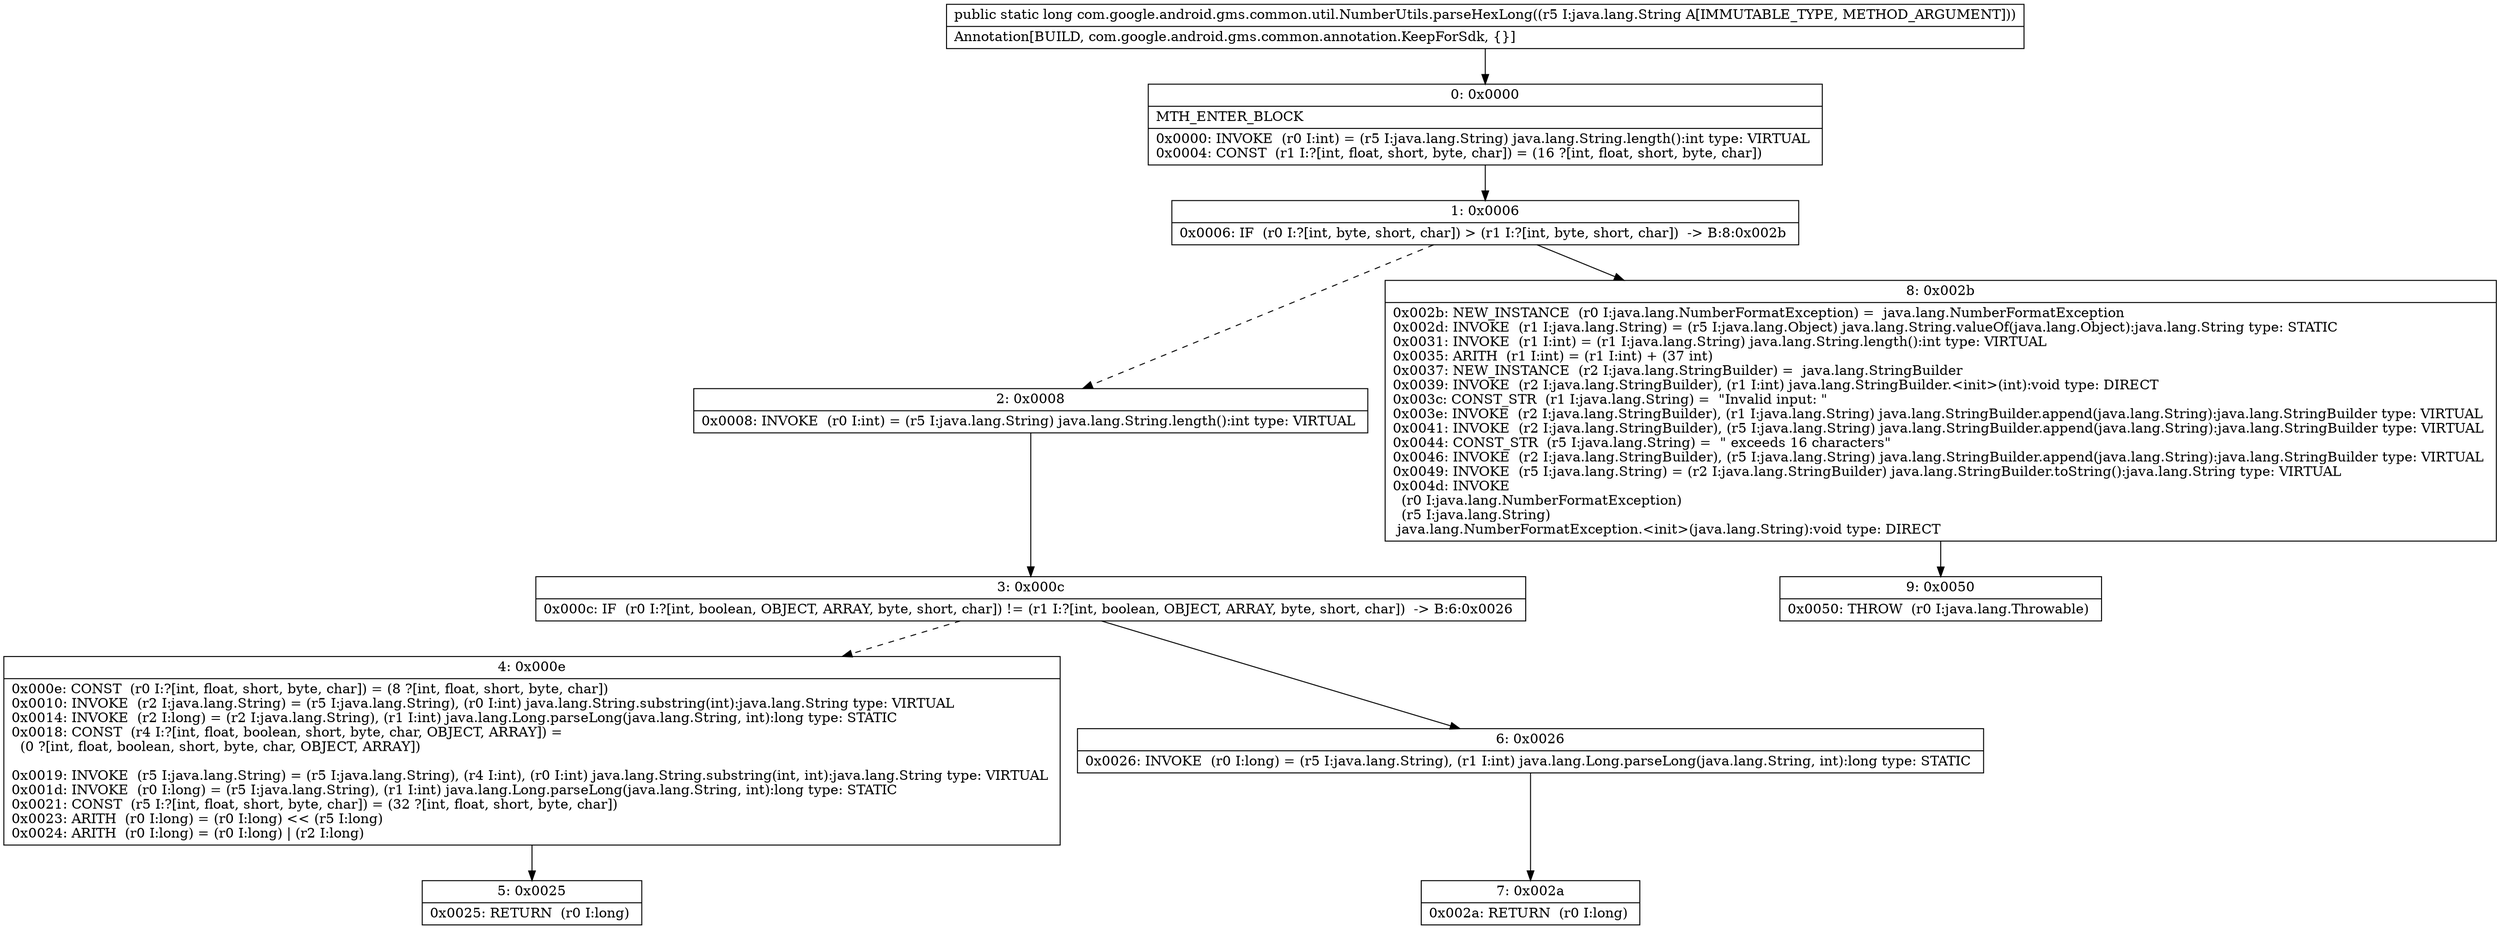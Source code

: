 digraph "CFG forcom.google.android.gms.common.util.NumberUtils.parseHexLong(Ljava\/lang\/String;)J" {
Node_0 [shape=record,label="{0\:\ 0x0000|MTH_ENTER_BLOCK\l|0x0000: INVOKE  (r0 I:int) = (r5 I:java.lang.String) java.lang.String.length():int type: VIRTUAL \l0x0004: CONST  (r1 I:?[int, float, short, byte, char]) = (16 ?[int, float, short, byte, char]) \l}"];
Node_1 [shape=record,label="{1\:\ 0x0006|0x0006: IF  (r0 I:?[int, byte, short, char]) \> (r1 I:?[int, byte, short, char])  \-\> B:8:0x002b \l}"];
Node_2 [shape=record,label="{2\:\ 0x0008|0x0008: INVOKE  (r0 I:int) = (r5 I:java.lang.String) java.lang.String.length():int type: VIRTUAL \l}"];
Node_3 [shape=record,label="{3\:\ 0x000c|0x000c: IF  (r0 I:?[int, boolean, OBJECT, ARRAY, byte, short, char]) != (r1 I:?[int, boolean, OBJECT, ARRAY, byte, short, char])  \-\> B:6:0x0026 \l}"];
Node_4 [shape=record,label="{4\:\ 0x000e|0x000e: CONST  (r0 I:?[int, float, short, byte, char]) = (8 ?[int, float, short, byte, char]) \l0x0010: INVOKE  (r2 I:java.lang.String) = (r5 I:java.lang.String), (r0 I:int) java.lang.String.substring(int):java.lang.String type: VIRTUAL \l0x0014: INVOKE  (r2 I:long) = (r2 I:java.lang.String), (r1 I:int) java.lang.Long.parseLong(java.lang.String, int):long type: STATIC \l0x0018: CONST  (r4 I:?[int, float, boolean, short, byte, char, OBJECT, ARRAY]) = \l  (0 ?[int, float, boolean, short, byte, char, OBJECT, ARRAY])\l \l0x0019: INVOKE  (r5 I:java.lang.String) = (r5 I:java.lang.String), (r4 I:int), (r0 I:int) java.lang.String.substring(int, int):java.lang.String type: VIRTUAL \l0x001d: INVOKE  (r0 I:long) = (r5 I:java.lang.String), (r1 I:int) java.lang.Long.parseLong(java.lang.String, int):long type: STATIC \l0x0021: CONST  (r5 I:?[int, float, short, byte, char]) = (32 ?[int, float, short, byte, char]) \l0x0023: ARITH  (r0 I:long) = (r0 I:long) \<\< (r5 I:long) \l0x0024: ARITH  (r0 I:long) = (r0 I:long) \| (r2 I:long) \l}"];
Node_5 [shape=record,label="{5\:\ 0x0025|0x0025: RETURN  (r0 I:long) \l}"];
Node_6 [shape=record,label="{6\:\ 0x0026|0x0026: INVOKE  (r0 I:long) = (r5 I:java.lang.String), (r1 I:int) java.lang.Long.parseLong(java.lang.String, int):long type: STATIC \l}"];
Node_7 [shape=record,label="{7\:\ 0x002a|0x002a: RETURN  (r0 I:long) \l}"];
Node_8 [shape=record,label="{8\:\ 0x002b|0x002b: NEW_INSTANCE  (r0 I:java.lang.NumberFormatException) =  java.lang.NumberFormatException \l0x002d: INVOKE  (r1 I:java.lang.String) = (r5 I:java.lang.Object) java.lang.String.valueOf(java.lang.Object):java.lang.String type: STATIC \l0x0031: INVOKE  (r1 I:int) = (r1 I:java.lang.String) java.lang.String.length():int type: VIRTUAL \l0x0035: ARITH  (r1 I:int) = (r1 I:int) + (37 int) \l0x0037: NEW_INSTANCE  (r2 I:java.lang.StringBuilder) =  java.lang.StringBuilder \l0x0039: INVOKE  (r2 I:java.lang.StringBuilder), (r1 I:int) java.lang.StringBuilder.\<init\>(int):void type: DIRECT \l0x003c: CONST_STR  (r1 I:java.lang.String) =  \"Invalid input: \" \l0x003e: INVOKE  (r2 I:java.lang.StringBuilder), (r1 I:java.lang.String) java.lang.StringBuilder.append(java.lang.String):java.lang.StringBuilder type: VIRTUAL \l0x0041: INVOKE  (r2 I:java.lang.StringBuilder), (r5 I:java.lang.String) java.lang.StringBuilder.append(java.lang.String):java.lang.StringBuilder type: VIRTUAL \l0x0044: CONST_STR  (r5 I:java.lang.String) =  \" exceeds 16 characters\" \l0x0046: INVOKE  (r2 I:java.lang.StringBuilder), (r5 I:java.lang.String) java.lang.StringBuilder.append(java.lang.String):java.lang.StringBuilder type: VIRTUAL \l0x0049: INVOKE  (r5 I:java.lang.String) = (r2 I:java.lang.StringBuilder) java.lang.StringBuilder.toString():java.lang.String type: VIRTUAL \l0x004d: INVOKE  \l  (r0 I:java.lang.NumberFormatException)\l  (r5 I:java.lang.String)\l java.lang.NumberFormatException.\<init\>(java.lang.String):void type: DIRECT \l}"];
Node_9 [shape=record,label="{9\:\ 0x0050|0x0050: THROW  (r0 I:java.lang.Throwable) \l}"];
MethodNode[shape=record,label="{public static long com.google.android.gms.common.util.NumberUtils.parseHexLong((r5 I:java.lang.String A[IMMUTABLE_TYPE, METHOD_ARGUMENT]))  | Annotation[BUILD, com.google.android.gms.common.annotation.KeepForSdk, \{\}]\l}"];
MethodNode -> Node_0;
Node_0 -> Node_1;
Node_1 -> Node_2[style=dashed];
Node_1 -> Node_8;
Node_2 -> Node_3;
Node_3 -> Node_4[style=dashed];
Node_3 -> Node_6;
Node_4 -> Node_5;
Node_6 -> Node_7;
Node_8 -> Node_9;
}

